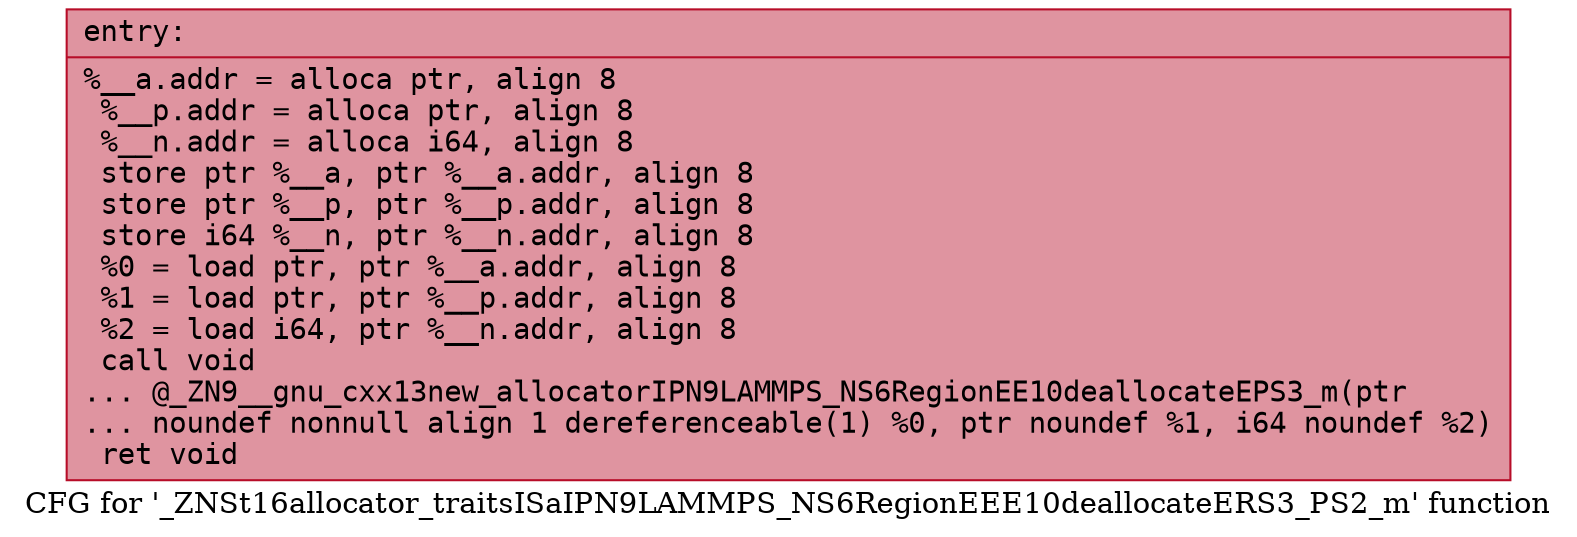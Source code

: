 digraph "CFG for '_ZNSt16allocator_traitsISaIPN9LAMMPS_NS6RegionEEE10deallocateERS3_PS2_m' function" {
	label="CFG for '_ZNSt16allocator_traitsISaIPN9LAMMPS_NS6RegionEEE10deallocateERS3_PS2_m' function";

	Node0x55bdf81b3b10 [shape=record,color="#b70d28ff", style=filled, fillcolor="#b70d2870" fontname="Courier",label="{entry:\l|  %__a.addr = alloca ptr, align 8\l  %__p.addr = alloca ptr, align 8\l  %__n.addr = alloca i64, align 8\l  store ptr %__a, ptr %__a.addr, align 8\l  store ptr %__p, ptr %__p.addr, align 8\l  store i64 %__n, ptr %__n.addr, align 8\l  %0 = load ptr, ptr %__a.addr, align 8\l  %1 = load ptr, ptr %__p.addr, align 8\l  %2 = load i64, ptr %__n.addr, align 8\l  call void\l... @_ZN9__gnu_cxx13new_allocatorIPN9LAMMPS_NS6RegionEE10deallocateEPS3_m(ptr\l... noundef nonnull align 1 dereferenceable(1) %0, ptr noundef %1, i64 noundef %2)\l  ret void\l}"];
}
